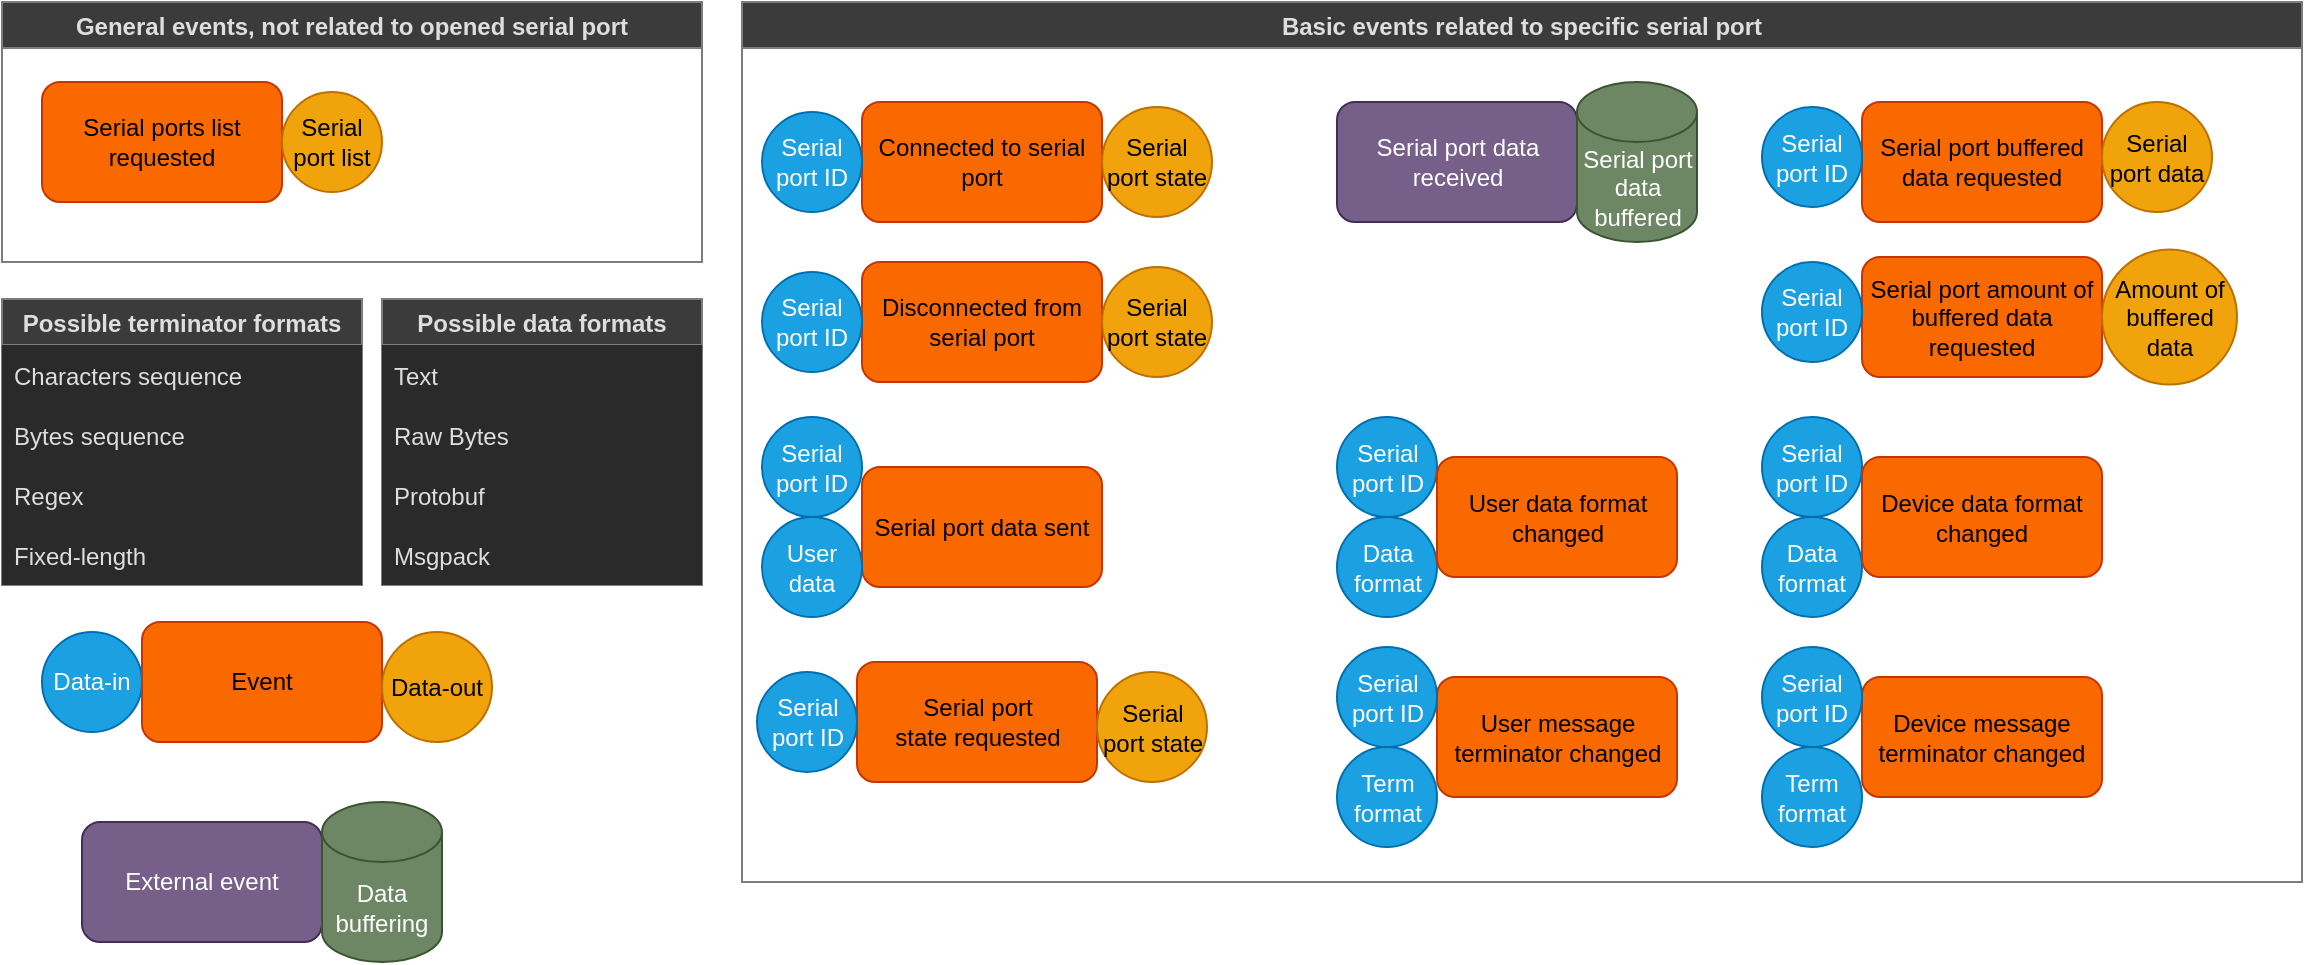 <mxfile compressed="true">
    <diagram id="xFMEbCwcm_0PmMwW7K3I" name="Events">
        <mxGraphModel dx="1182" dy="788" grid="1" gridSize="10" guides="1" tooltips="1" connect="1" arrows="1" fold="1" page="1" pageScale="1" pageWidth="1169" pageHeight="827" math="0" shadow="0">
            <root>
                <mxCell id="0"/>
                <mxCell id="1" parent="0"/>
                <mxCell id="SUN9tsCCt_Gz_PHtWFEa-1" value="General events, not related to opened serial port" style="swimlane;rounded=0;sketch=0;fillColor=#3B3B3B;strokeColor=#7D7D7D;fontColor=#DEDEDE;labelBackgroundColor=none;" parent="1" vertex="1">
                    <mxGeometry x="10" y="10" width="350" height="130" as="geometry"/>
                </mxCell>
                <mxCell id="JyVQtZqkYhoLWxrTtoGM-6" value="Serial ports list requested" style="rounded=1;whiteSpace=wrap;html=1;fillColor=#fa6800;fontColor=#000000;strokeColor=#C73500;" parent="SUN9tsCCt_Gz_PHtWFEa-1" vertex="1">
                    <mxGeometry x="20" y="40" width="120" height="60" as="geometry"/>
                </mxCell>
                <mxCell id="JyVQtZqkYhoLWxrTtoGM-8" value="Serial port list" style="ellipse;whiteSpace=wrap;html=1;aspect=fixed;fillColor=#f0a30a;strokeColor=#BD7000;fontColor=#000000;" parent="SUN9tsCCt_Gz_PHtWFEa-1" vertex="1">
                    <mxGeometry x="140" y="45" width="50" height="50" as="geometry"/>
                </mxCell>
                <mxCell id="JyVQtZqkYhoLWxrTtoGM-9" value="Basic events related to specific serial port" style="swimlane;swimlaneFillColor=none;gradientColor=none;fillColor=#3B3B3B;strokeColor=#7D7D7D;fontColor=#DEDEDE;labelBackgroundColor=none;" parent="1" vertex="1">
                    <mxGeometry x="380" y="10" width="780" height="440" as="geometry"/>
                </mxCell>
                <mxCell id="JyVQtZqkYhoLWxrTtoGM-10" value="Connected to serial port" style="rounded=1;whiteSpace=wrap;html=1;fillColor=#fa6800;strokeColor=#C73500;fontColor=#000000;" parent="JyVQtZqkYhoLWxrTtoGM-9" vertex="1">
                    <mxGeometry x="60" y="50" width="120" height="60" as="geometry"/>
                </mxCell>
                <mxCell id="JyVQtZqkYhoLWxrTtoGM-11" value="Disconnected from serial port" style="rounded=1;whiteSpace=wrap;html=1;fillColor=#fa6800;strokeColor=#C73500;fontColor=#000000;" parent="JyVQtZqkYhoLWxrTtoGM-9" vertex="1">
                    <mxGeometry x="60" y="130" width="120" height="60" as="geometry"/>
                </mxCell>
                <mxCell id="JyVQtZqkYhoLWxrTtoGM-13" value="Serial port data received" style="rounded=1;whiteSpace=wrap;html=1;fillColor=#76608a;strokeColor=#432D57;fontColor=#ffffff;" parent="JyVQtZqkYhoLWxrTtoGM-9" vertex="1">
                    <mxGeometry x="297.5" y="50" width="120" height="60" as="geometry"/>
                </mxCell>
                <mxCell id="JyVQtZqkYhoLWxrTtoGM-16" value="Serial port ID" style="ellipse;whiteSpace=wrap;html=1;aspect=fixed;fillColor=#1ba1e2;strokeColor=#006EAF;fontColor=#ffffff;" parent="JyVQtZqkYhoLWxrTtoGM-9" vertex="1">
                    <mxGeometry x="10" y="55" width="50" height="50" as="geometry"/>
                </mxCell>
                <mxCell id="JyVQtZqkYhoLWxrTtoGM-17" value="Serial port data sent" style="rounded=1;whiteSpace=wrap;html=1;fillColor=#fa6800;strokeColor=#C73500;fontColor=#000000;" parent="JyVQtZqkYhoLWxrTtoGM-9" vertex="1">
                    <mxGeometry x="60" y="232.5" width="120" height="60" as="geometry"/>
                </mxCell>
                <mxCell id="JyVQtZqkYhoLWxrTtoGM-19" value="User data" style="ellipse;whiteSpace=wrap;html=1;aspect=fixed;fillColor=#1ba1e2;strokeColor=#006EAF;fontColor=#ffffff;" parent="JyVQtZqkYhoLWxrTtoGM-9" vertex="1">
                    <mxGeometry x="10" y="257.5" width="50" height="50" as="geometry"/>
                </mxCell>
                <mxCell id="JyVQtZqkYhoLWxrTtoGM-21" value="Serial port ID" style="ellipse;whiteSpace=wrap;html=1;aspect=fixed;fillColor=#1ba1e2;strokeColor=#006EAF;fontColor=#ffffff;" parent="JyVQtZqkYhoLWxrTtoGM-9" vertex="1">
                    <mxGeometry x="10" y="135" width="50" height="50" as="geometry"/>
                </mxCell>
                <mxCell id="JyVQtZqkYhoLWxrTtoGM-22" value="Serial port ID" style="ellipse;whiteSpace=wrap;html=1;aspect=fixed;fillColor=#1ba1e2;strokeColor=#006EAF;fontColor=#ffffff;" parent="JyVQtZqkYhoLWxrTtoGM-9" vertex="1">
                    <mxGeometry x="297.5" y="207.5" width="50" height="50" as="geometry"/>
                </mxCell>
                <mxCell id="JyVQtZqkYhoLWxrTtoGM-23" value="Data format" style="ellipse;whiteSpace=wrap;html=1;aspect=fixed;fillColor=#1ba1e2;strokeColor=#006EAF;fontColor=#ffffff;" parent="JyVQtZqkYhoLWxrTtoGM-9" vertex="1">
                    <mxGeometry x="297.5" y="257.5" width="50" height="50" as="geometry"/>
                </mxCell>
                <mxCell id="JyVQtZqkYhoLWxrTtoGM-24" value="User data format changed" style="rounded=1;whiteSpace=wrap;html=1;fillColor=#fa6800;strokeColor=#C73500;fontColor=#000000;" parent="JyVQtZqkYhoLWxrTtoGM-9" vertex="1">
                    <mxGeometry x="347.5" y="227.5" width="120" height="60" as="geometry"/>
                </mxCell>
                <mxCell id="JyVQtZqkYhoLWxrTtoGM-25" value="User message terminator changed" style="rounded=1;whiteSpace=wrap;html=1;fillColor=#fa6800;strokeColor=#C73500;fontColor=#000000;" parent="JyVQtZqkYhoLWxrTtoGM-9" vertex="1">
                    <mxGeometry x="347.5" y="337.5" width="120" height="60" as="geometry"/>
                </mxCell>
                <mxCell id="JyVQtZqkYhoLWxrTtoGM-26" value="Serial port ID" style="ellipse;whiteSpace=wrap;html=1;aspect=fixed;fillColor=#1ba1e2;strokeColor=#006EAF;fontColor=#ffffff;" parent="JyVQtZqkYhoLWxrTtoGM-9" vertex="1">
                    <mxGeometry x="297.5" y="322.5" width="50" height="50" as="geometry"/>
                </mxCell>
                <mxCell id="JyVQtZqkYhoLWxrTtoGM-27" value="Term format" style="ellipse;whiteSpace=wrap;html=1;aspect=fixed;fillColor=#1ba1e2;strokeColor=#006EAF;fontColor=#ffffff;" parent="JyVQtZqkYhoLWxrTtoGM-9" vertex="1">
                    <mxGeometry x="297.5" y="372.5" width="50" height="50" as="geometry"/>
                </mxCell>
                <mxCell id="JyVQtZqkYhoLWxrTtoGM-28" value="Serial port ID" style="ellipse;whiteSpace=wrap;html=1;aspect=fixed;fillColor=#1ba1e2;strokeColor=#006EAF;fontColor=#ffffff;" parent="JyVQtZqkYhoLWxrTtoGM-9" vertex="1">
                    <mxGeometry x="510" y="207.5" width="50" height="50" as="geometry"/>
                </mxCell>
                <mxCell id="JyVQtZqkYhoLWxrTtoGM-29" value="Data format" style="ellipse;whiteSpace=wrap;html=1;aspect=fixed;fillColor=#1ba1e2;strokeColor=#006EAF;fontColor=#ffffff;" parent="JyVQtZqkYhoLWxrTtoGM-9" vertex="1">
                    <mxGeometry x="510" y="257.5" width="50" height="50" as="geometry"/>
                </mxCell>
                <mxCell id="JyVQtZqkYhoLWxrTtoGM-30" value="Device data format changed" style="rounded=1;whiteSpace=wrap;html=1;fillColor=#fa6800;strokeColor=#C73500;fontColor=#000000;" parent="JyVQtZqkYhoLWxrTtoGM-9" vertex="1">
                    <mxGeometry x="560" y="227.5" width="120" height="60" as="geometry"/>
                </mxCell>
                <mxCell id="JyVQtZqkYhoLWxrTtoGM-31" value="Device message terminator changed" style="rounded=1;whiteSpace=wrap;html=1;fillColor=#fa6800;strokeColor=#C73500;fontColor=#000000;" parent="JyVQtZqkYhoLWxrTtoGM-9" vertex="1">
                    <mxGeometry x="560" y="337.5" width="120" height="60" as="geometry"/>
                </mxCell>
                <mxCell id="JyVQtZqkYhoLWxrTtoGM-32" value="Serial port ID" style="ellipse;whiteSpace=wrap;html=1;aspect=fixed;fillColor=#1ba1e2;strokeColor=#006EAF;fontColor=#ffffff;" parent="JyVQtZqkYhoLWxrTtoGM-9" vertex="1">
                    <mxGeometry x="510" y="322.5" width="50" height="50" as="geometry"/>
                </mxCell>
                <mxCell id="JyVQtZqkYhoLWxrTtoGM-33" value="Term format" style="ellipse;whiteSpace=wrap;html=1;aspect=fixed;fillColor=#1ba1e2;strokeColor=#006EAF;fontColor=#ffffff;" parent="JyVQtZqkYhoLWxrTtoGM-9" vertex="1">
                    <mxGeometry x="510" y="372.5" width="50" height="50" as="geometry"/>
                </mxCell>
                <mxCell id="JyVQtZqkYhoLWxrTtoGM-34" value="Serial port state" style="ellipse;whiteSpace=wrap;html=1;aspect=fixed;fillColor=#f0a30a;strokeColor=#BD7000;fontColor=#000000;" parent="JyVQtZqkYhoLWxrTtoGM-9" vertex="1">
                    <mxGeometry x="180" y="52.5" width="55" height="55" as="geometry"/>
                </mxCell>
                <mxCell id="JyVQtZqkYhoLWxrTtoGM-35" value="Serial port state" style="ellipse;whiteSpace=wrap;html=1;aspect=fixed;fillColor=#f0a30a;strokeColor=#BD7000;fontColor=#000000;" parent="JyVQtZqkYhoLWxrTtoGM-9" vertex="1">
                    <mxGeometry x="180" y="132.5" width="55" height="55" as="geometry"/>
                </mxCell>
                <mxCell id="JyVQtZqkYhoLWxrTtoGM-41" value="Serial port&lt;br&gt;data buffered" style="shape=cylinder3;whiteSpace=wrap;html=1;boundedLbl=1;backgroundOutline=1;size=15;fillColor=#6d8764;strokeColor=#3A5431;fontColor=#ffffff;" parent="JyVQtZqkYhoLWxrTtoGM-9" vertex="1">
                    <mxGeometry x="417.5" y="40" width="60" height="80" as="geometry"/>
                </mxCell>
                <mxCell id="JyVQtZqkYhoLWxrTtoGM-42" value="Serial port buffered data requested" style="rounded=1;whiteSpace=wrap;html=1;fillColor=#fa6800;strokeColor=#C73500;fontColor=#000000;" parent="JyVQtZqkYhoLWxrTtoGM-9" vertex="1">
                    <mxGeometry x="560" y="50" width="120" height="60" as="geometry"/>
                </mxCell>
                <mxCell id="JyVQtZqkYhoLWxrTtoGM-43" value="Serial port ID" style="ellipse;whiteSpace=wrap;html=1;aspect=fixed;fillColor=#1ba1e2;strokeColor=#006EAF;fontColor=#ffffff;" parent="JyVQtZqkYhoLWxrTtoGM-9" vertex="1">
                    <mxGeometry x="510" y="52.5" width="50" height="50" as="geometry"/>
                </mxCell>
                <mxCell id="JyVQtZqkYhoLWxrTtoGM-46" value="Serial port&lt;br&gt;state requested" style="rounded=1;whiteSpace=wrap;html=1;fillColor=#fa6800;strokeColor=#C73500;fontColor=#000000;" parent="JyVQtZqkYhoLWxrTtoGM-9" vertex="1">
                    <mxGeometry x="57.5" y="330" width="120" height="60" as="geometry"/>
                </mxCell>
                <mxCell id="JyVQtZqkYhoLWxrTtoGM-47" value="Serial port state" style="ellipse;whiteSpace=wrap;html=1;aspect=fixed;fillColor=#f0a30a;strokeColor=#BD7000;fontColor=#000000;" parent="JyVQtZqkYhoLWxrTtoGM-9" vertex="1">
                    <mxGeometry x="177.5" y="335" width="55" height="55" as="geometry"/>
                </mxCell>
                <mxCell id="JyVQtZqkYhoLWxrTtoGM-48" value="Serial port ID" style="ellipse;whiteSpace=wrap;html=1;aspect=fixed;fillColor=#1ba1e2;strokeColor=#006EAF;fontColor=#ffffff;" parent="JyVQtZqkYhoLWxrTtoGM-9" vertex="1">
                    <mxGeometry x="7.5" y="335" width="50" height="50" as="geometry"/>
                </mxCell>
                <mxCell id="JyVQtZqkYhoLWxrTtoGM-75" value="Serial port ID" style="ellipse;whiteSpace=wrap;html=1;aspect=fixed;fillColor=#1ba1e2;strokeColor=#006EAF;fontColor=#ffffff;" parent="JyVQtZqkYhoLWxrTtoGM-9" vertex="1">
                    <mxGeometry x="10" y="207.5" width="50" height="50" as="geometry"/>
                </mxCell>
                <mxCell id="APG6jA4gBoMuKgWOp-kU-1" value="Serial port amount of buffered data requested" style="rounded=1;whiteSpace=wrap;html=1;fillColor=#fa6800;strokeColor=#C73500;fontColor=#000000;" parent="JyVQtZqkYhoLWxrTtoGM-9" vertex="1">
                    <mxGeometry x="560" y="127.5" width="120" height="60" as="geometry"/>
                </mxCell>
                <mxCell id="APG6jA4gBoMuKgWOp-kU-2" value="Serial port ID" style="ellipse;whiteSpace=wrap;html=1;aspect=fixed;fillColor=#1ba1e2;strokeColor=#006EAF;fontColor=#ffffff;" parent="JyVQtZqkYhoLWxrTtoGM-9" vertex="1">
                    <mxGeometry x="510" y="130" width="50" height="50" as="geometry"/>
                </mxCell>
                <mxCell id="APG6jA4gBoMuKgWOp-kU-3" value="Serial port data" style="ellipse;whiteSpace=wrap;html=1;aspect=fixed;fillColor=#f0a30a;strokeColor=#BD7000;fontColor=#000000;" parent="JyVQtZqkYhoLWxrTtoGM-9" vertex="1">
                    <mxGeometry x="680" y="50" width="55" height="55" as="geometry"/>
                </mxCell>
                <mxCell id="APG6jA4gBoMuKgWOp-kU-4" value="Amount of buffered data" style="ellipse;whiteSpace=wrap;html=1;aspect=fixed;fillColor=#f0a30a;strokeColor=#BD7000;fontColor=#000000;" parent="JyVQtZqkYhoLWxrTtoGM-9" vertex="1">
                    <mxGeometry x="680" y="123.75" width="67.5" height="67.5" as="geometry"/>
                </mxCell>
                <mxCell id="JyVQtZqkYhoLWxrTtoGM-62" value="Possible data formats" style="swimlane;fontStyle=1;childLayout=stackLayout;horizontal=1;startSize=23;horizontalStack=0;resizeParent=1;resizeParentMax=0;resizeLast=0;collapsible=1;marginBottom=0;fillColor=#3B3B3B;strokeColor=#7D7D7D;fontColor=#DEDEDE;labelBackgroundColor=none;" parent="1" vertex="1">
                    <mxGeometry x="200" y="158.5" width="160" height="143" as="geometry"/>
                </mxCell>
                <mxCell id="JyVQtZqkYhoLWxrTtoGM-63" value="Text" style="text;strokeColor=none;fillColor=#2A2A2A;align=left;verticalAlign=middle;spacingLeft=4;spacingRight=4;overflow=hidden;points=[[0,0.5],[1,0.5]];portConstraint=eastwest;rotatable=0;labelBackgroundColor=none;fontColor=#DEDEDE;" parent="JyVQtZqkYhoLWxrTtoGM-62" vertex="1">
                    <mxGeometry y="23" width="160" height="30" as="geometry"/>
                </mxCell>
                <mxCell id="JyVQtZqkYhoLWxrTtoGM-64" value="Raw Bytes" style="text;strokeColor=none;fillColor=#2A2A2A;align=left;verticalAlign=middle;spacingLeft=4;spacingRight=4;overflow=hidden;points=[[0,0.5],[1,0.5]];portConstraint=eastwest;rotatable=0;labelBackgroundColor=none;fontColor=#DEDEDE;" parent="JyVQtZqkYhoLWxrTtoGM-62" vertex="1">
                    <mxGeometry y="53" width="160" height="30" as="geometry"/>
                </mxCell>
                <mxCell id="JyVQtZqkYhoLWxrTtoGM-65" value="Protobuf" style="text;strokeColor=none;fillColor=#2A2A2A;align=left;verticalAlign=middle;spacingLeft=4;spacingRight=4;overflow=hidden;points=[[0,0.5],[1,0.5]];portConstraint=eastwest;rotatable=0;labelBackgroundColor=none;fontColor=#DEDEDE;" parent="JyVQtZqkYhoLWxrTtoGM-62" vertex="1">
                    <mxGeometry y="83" width="160" height="30" as="geometry"/>
                </mxCell>
                <mxCell id="JyVQtZqkYhoLWxrTtoGM-66" value="Msgpack" style="text;strokeColor=none;fillColor=#2A2A2A;align=left;verticalAlign=middle;spacingLeft=4;spacingRight=4;overflow=hidden;points=[[0,0.5],[1,0.5]];portConstraint=eastwest;rotatable=0;labelBackgroundColor=none;fontColor=#DEDEDE;" parent="JyVQtZqkYhoLWxrTtoGM-62" vertex="1">
                    <mxGeometry y="113" width="160" height="30" as="geometry"/>
                </mxCell>
                <mxCell id="JyVQtZqkYhoLWxrTtoGM-67" value="Possible terminator formats" style="swimlane;fontStyle=1;childLayout=stackLayout;horizontal=1;startSize=23;horizontalStack=0;resizeParent=1;resizeParentMax=0;resizeLast=0;collapsible=1;marginBottom=0;fillColor=#3B3B3B;strokeColor=#7D7D7D;fontColor=#DEDEDE;labelBackgroundColor=none;" parent="1" vertex="1">
                    <mxGeometry x="10" y="158.5" width="180" height="143" as="geometry"/>
                </mxCell>
                <mxCell id="JyVQtZqkYhoLWxrTtoGM-68" value="Characters sequence" style="text;strokeColor=none;fillColor=#2A2A2A;align=left;verticalAlign=middle;spacingLeft=4;spacingRight=4;overflow=hidden;points=[[0,0.5],[1,0.5]];portConstraint=eastwest;rotatable=0;labelBackgroundColor=none;fontColor=#DEDEDE;" parent="JyVQtZqkYhoLWxrTtoGM-67" vertex="1">
                    <mxGeometry y="23" width="180" height="30" as="geometry"/>
                </mxCell>
                <mxCell id="JyVQtZqkYhoLWxrTtoGM-80" value="Bytes sequence" style="text;strokeColor=none;fillColor=#2A2A2A;align=left;verticalAlign=middle;spacingLeft=4;spacingRight=4;overflow=hidden;points=[[0,0.5],[1,0.5]];portConstraint=eastwest;rotatable=0;labelBackgroundColor=none;fontColor=#DEDEDE;" parent="JyVQtZqkYhoLWxrTtoGM-67" vertex="1">
                    <mxGeometry y="53" width="180" height="30" as="geometry"/>
                </mxCell>
                <mxCell id="JyVQtZqkYhoLWxrTtoGM-69" value="Regex" style="text;strokeColor=none;fillColor=#2A2A2A;align=left;verticalAlign=middle;spacingLeft=4;spacingRight=4;overflow=hidden;points=[[0,0.5],[1,0.5]];portConstraint=eastwest;rotatable=0;labelBackgroundColor=none;fontColor=#DEDEDE;" parent="JyVQtZqkYhoLWxrTtoGM-67" vertex="1">
                    <mxGeometry y="83" width="180" height="30" as="geometry"/>
                </mxCell>
                <mxCell id="JyVQtZqkYhoLWxrTtoGM-70" value="Fixed-length" style="text;strokeColor=none;fillColor=#2A2A2A;align=left;verticalAlign=middle;spacingLeft=4;spacingRight=4;overflow=hidden;points=[[0,0.5],[1,0.5]];portConstraint=eastwest;rotatable=0;labelBackgroundColor=none;fontColor=#DEDEDE;" parent="JyVQtZqkYhoLWxrTtoGM-67" vertex="1">
                    <mxGeometry y="113" width="180" height="30" as="geometry"/>
                </mxCell>
                <mxCell id="JyVQtZqkYhoLWxrTtoGM-72" value="Data-in" style="ellipse;whiteSpace=wrap;html=1;aspect=fixed;fillColor=#1ba1e2;strokeColor=#006EAF;fontColor=#ffffff;" parent="1" vertex="1">
                    <mxGeometry x="30" y="325" width="50" height="50" as="geometry"/>
                </mxCell>
                <mxCell id="JyVQtZqkYhoLWxrTtoGM-73" value="Event" style="rounded=1;whiteSpace=wrap;html=1;fillColor=#fa6800;strokeColor=#C73500;fontColor=#000000;" parent="1" vertex="1">
                    <mxGeometry x="80" y="320" width="120" height="60" as="geometry"/>
                </mxCell>
                <mxCell id="JyVQtZqkYhoLWxrTtoGM-74" value="Data-out" style="ellipse;whiteSpace=wrap;html=1;aspect=fixed;fillColor=#f0a30a;strokeColor=#BD7000;fontColor=#000000;" parent="1" vertex="1">
                    <mxGeometry x="200" y="325" width="55" height="55" as="geometry"/>
                </mxCell>
                <mxCell id="2" value="External event" style="rounded=1;whiteSpace=wrap;html=1;fillColor=#76608a;strokeColor=#432D57;fontColor=#ffffff;" parent="1" vertex="1">
                    <mxGeometry x="50" y="420" width="120" height="60" as="geometry"/>
                </mxCell>
                <mxCell id="3" value="Data buffering" style="shape=cylinder3;whiteSpace=wrap;html=1;boundedLbl=1;backgroundOutline=1;size=15;fillColor=#6d8764;strokeColor=#3A5431;fontColor=#ffffff;" parent="1" vertex="1">
                    <mxGeometry x="170" y="410" width="60" height="80" as="geometry"/>
                </mxCell>
            </root>
        </mxGraphModel>
    </diagram>
</mxfile>